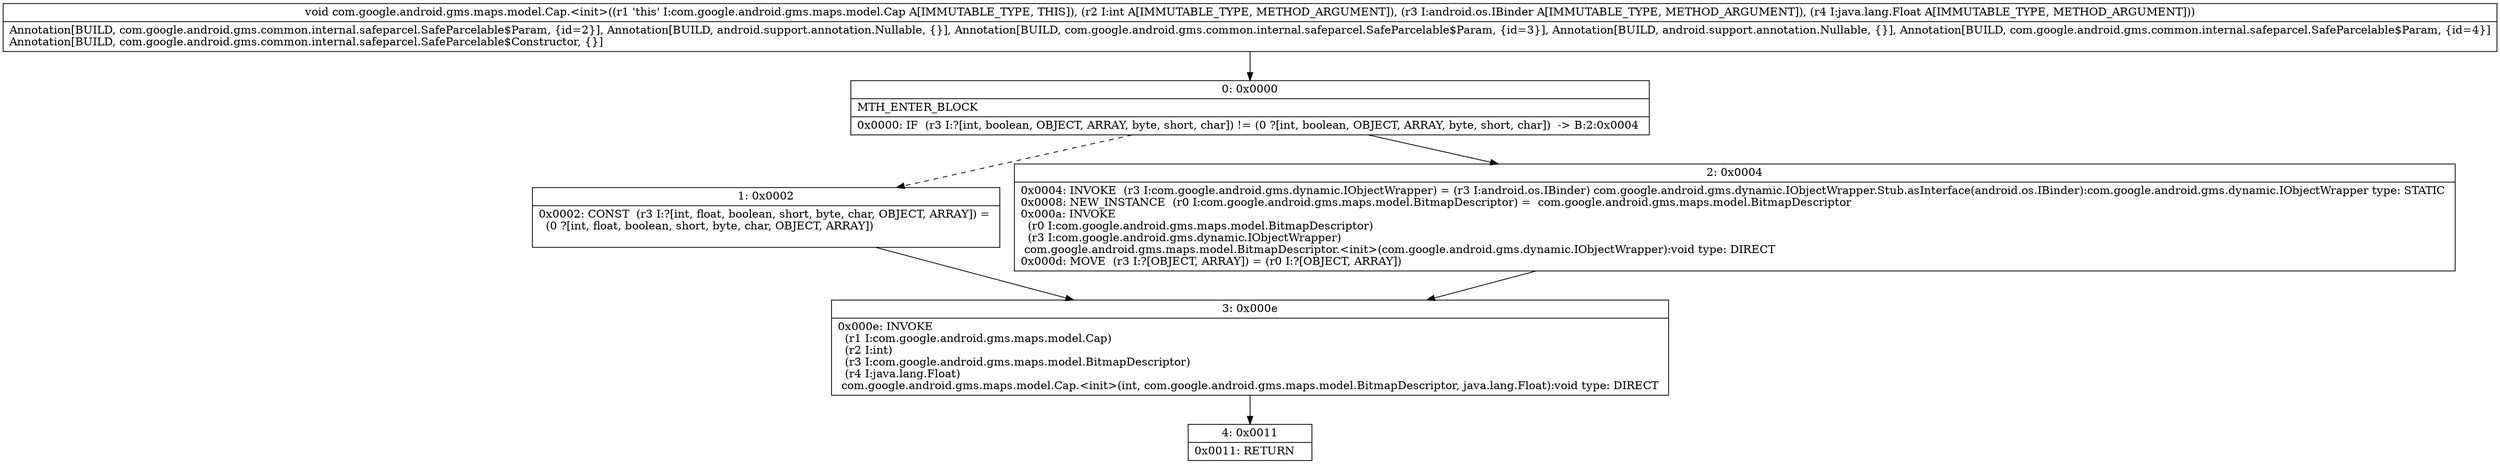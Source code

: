 digraph "CFG forcom.google.android.gms.maps.model.Cap.\<init\>(ILandroid\/os\/IBinder;Ljava\/lang\/Float;)V" {
Node_0 [shape=record,label="{0\:\ 0x0000|MTH_ENTER_BLOCK\l|0x0000: IF  (r3 I:?[int, boolean, OBJECT, ARRAY, byte, short, char]) != (0 ?[int, boolean, OBJECT, ARRAY, byte, short, char])  \-\> B:2:0x0004 \l}"];
Node_1 [shape=record,label="{1\:\ 0x0002|0x0002: CONST  (r3 I:?[int, float, boolean, short, byte, char, OBJECT, ARRAY]) = \l  (0 ?[int, float, boolean, short, byte, char, OBJECT, ARRAY])\l \l}"];
Node_2 [shape=record,label="{2\:\ 0x0004|0x0004: INVOKE  (r3 I:com.google.android.gms.dynamic.IObjectWrapper) = (r3 I:android.os.IBinder) com.google.android.gms.dynamic.IObjectWrapper.Stub.asInterface(android.os.IBinder):com.google.android.gms.dynamic.IObjectWrapper type: STATIC \l0x0008: NEW_INSTANCE  (r0 I:com.google.android.gms.maps.model.BitmapDescriptor) =  com.google.android.gms.maps.model.BitmapDescriptor \l0x000a: INVOKE  \l  (r0 I:com.google.android.gms.maps.model.BitmapDescriptor)\l  (r3 I:com.google.android.gms.dynamic.IObjectWrapper)\l com.google.android.gms.maps.model.BitmapDescriptor.\<init\>(com.google.android.gms.dynamic.IObjectWrapper):void type: DIRECT \l0x000d: MOVE  (r3 I:?[OBJECT, ARRAY]) = (r0 I:?[OBJECT, ARRAY]) \l}"];
Node_3 [shape=record,label="{3\:\ 0x000e|0x000e: INVOKE  \l  (r1 I:com.google.android.gms.maps.model.Cap)\l  (r2 I:int)\l  (r3 I:com.google.android.gms.maps.model.BitmapDescriptor)\l  (r4 I:java.lang.Float)\l com.google.android.gms.maps.model.Cap.\<init\>(int, com.google.android.gms.maps.model.BitmapDescriptor, java.lang.Float):void type: DIRECT \l}"];
Node_4 [shape=record,label="{4\:\ 0x0011|0x0011: RETURN   \l}"];
MethodNode[shape=record,label="{void com.google.android.gms.maps.model.Cap.\<init\>((r1 'this' I:com.google.android.gms.maps.model.Cap A[IMMUTABLE_TYPE, THIS]), (r2 I:int A[IMMUTABLE_TYPE, METHOD_ARGUMENT]), (r3 I:android.os.IBinder A[IMMUTABLE_TYPE, METHOD_ARGUMENT]), (r4 I:java.lang.Float A[IMMUTABLE_TYPE, METHOD_ARGUMENT]))  | Annotation[BUILD, com.google.android.gms.common.internal.safeparcel.SafeParcelable$Param, \{id=2\}], Annotation[BUILD, android.support.annotation.Nullable, \{\}], Annotation[BUILD, com.google.android.gms.common.internal.safeparcel.SafeParcelable$Param, \{id=3\}], Annotation[BUILD, android.support.annotation.Nullable, \{\}], Annotation[BUILD, com.google.android.gms.common.internal.safeparcel.SafeParcelable$Param, \{id=4\}]\lAnnotation[BUILD, com.google.android.gms.common.internal.safeparcel.SafeParcelable$Constructor, \{\}]\l}"];
MethodNode -> Node_0;
Node_0 -> Node_1[style=dashed];
Node_0 -> Node_2;
Node_1 -> Node_3;
Node_2 -> Node_3;
Node_3 -> Node_4;
}

